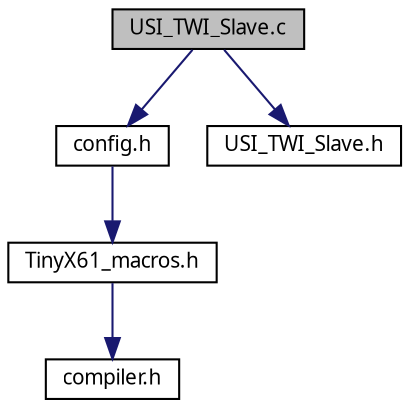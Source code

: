 digraph G
{
  edge [fontname="FreeSans.ttf",fontsize=10,labelfontname="FreeSans.ttf",labelfontsize=10];
  node [fontname="FreeSans.ttf",fontsize=10,shape=record];
  Node1 [label="USI_TWI_Slave.c",height=0.2,width=0.4,color="black", fillcolor="grey75", style="filled" fontcolor="black"];
  Node1 -> Node2 [color="midnightblue",fontsize=10,style="solid",fontname="FreeSans.ttf"];
  Node2 [label="config.h",height=0.2,width=0.4,color="black", fillcolor="white", style="filled",URL="$config_8h.html",tooltip="This file contains the function declarations."];
  Node2 -> Node3 [color="midnightblue",fontsize=10,style="solid",fontname="FreeSans.ttf"];
  Node3 [label="TinyX61_macros.h",height=0.2,width=0.4,color="black", fillcolor="white", style="filled",URL="$TinyX61__macros_8h.html",tooltip="This file contains the function declarations."];
  Node3 -> Node4 [color="midnightblue",fontsize=10,style="solid",fontname="FreeSans.ttf"];
  Node4 [label="compiler.h",height=0.2,width=0.4,color="black", fillcolor="white", style="filled",URL="$Applications_2MC301__Bldc__Sensorless_2compiler_8h.html",tooltip="This file redefines dedicated IAR EWAVR and GNU GCC keywords in order to ensure that..."];
  Node1 -> Node5 [color="midnightblue",fontsize=10,style="solid",fontname="FreeSans.ttf"];
  Node5 [label="USI_TWI_Slave.h",height=0.2,width=0.4,color="black", fillcolor="white", style="filled",URL="$USI__TWI__Slave_8h.html"];
}
